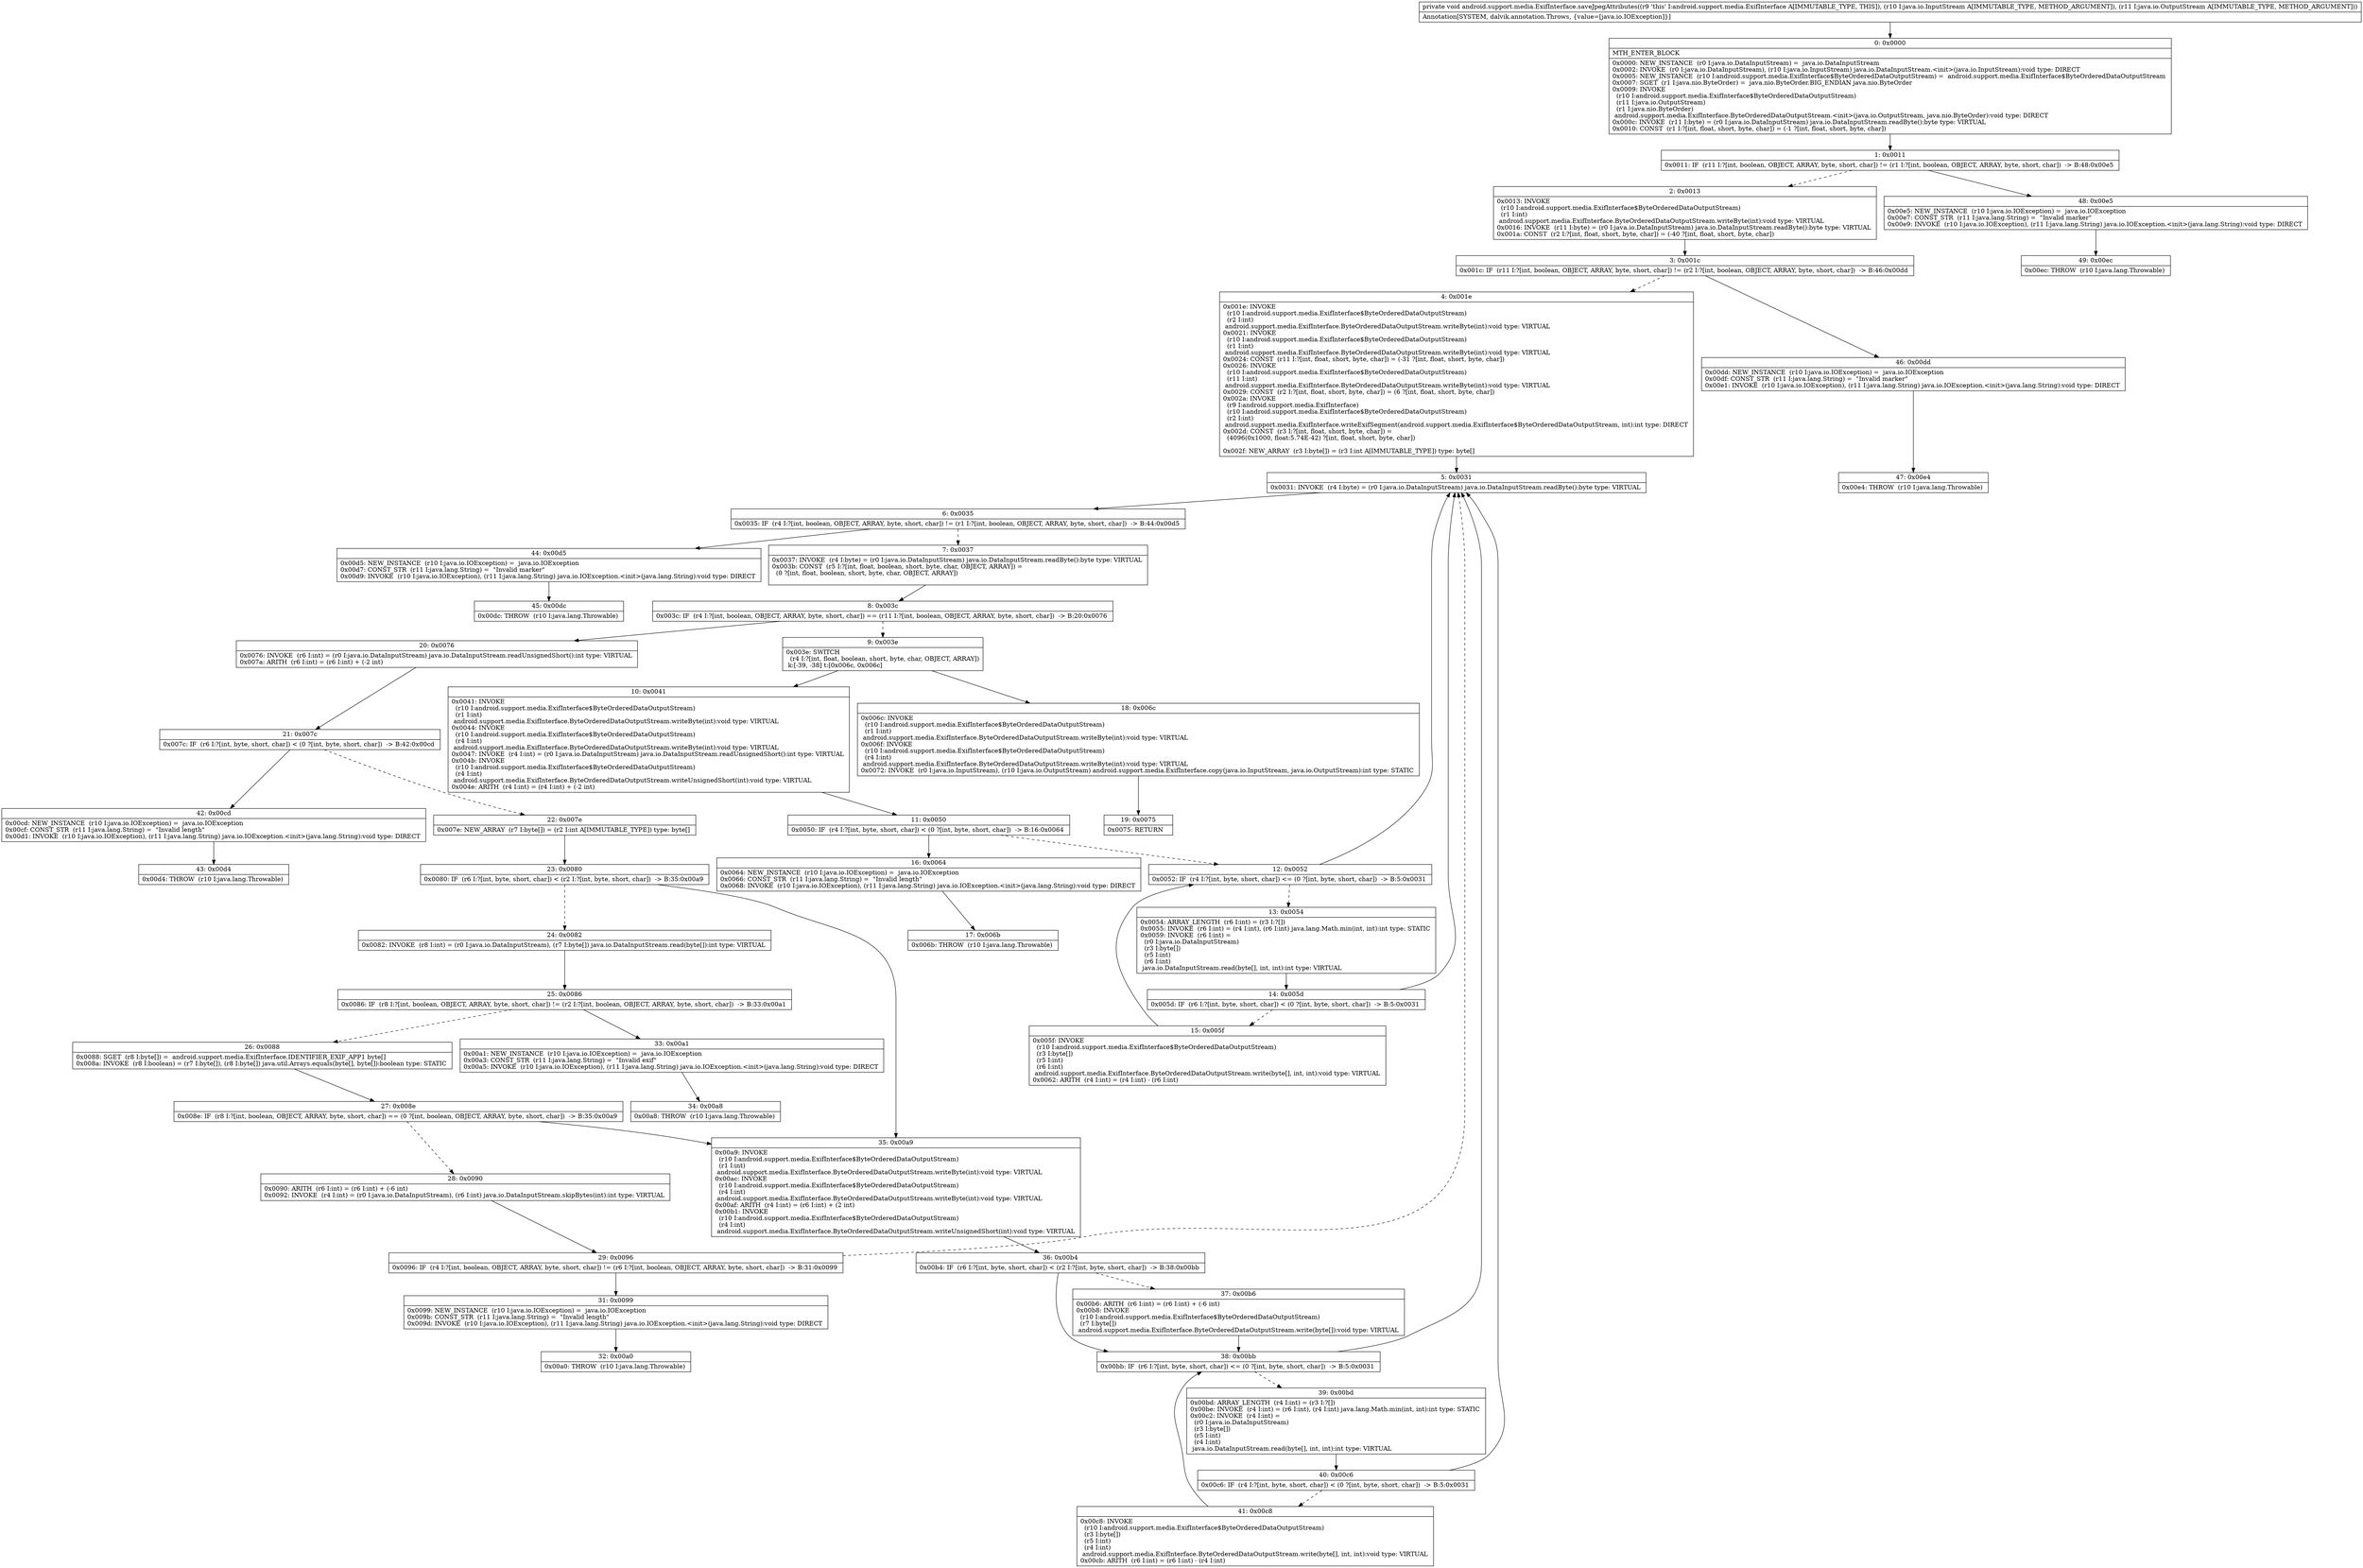 digraph "CFG forandroid.support.media.ExifInterface.saveJpegAttributes(Ljava\/io\/InputStream;Ljava\/io\/OutputStream;)V" {
Node_0 [shape=record,label="{0\:\ 0x0000|MTH_ENTER_BLOCK\l|0x0000: NEW_INSTANCE  (r0 I:java.io.DataInputStream) =  java.io.DataInputStream \l0x0002: INVOKE  (r0 I:java.io.DataInputStream), (r10 I:java.io.InputStream) java.io.DataInputStream.\<init\>(java.io.InputStream):void type: DIRECT \l0x0005: NEW_INSTANCE  (r10 I:android.support.media.ExifInterface$ByteOrderedDataOutputStream) =  android.support.media.ExifInterface$ByteOrderedDataOutputStream \l0x0007: SGET  (r1 I:java.nio.ByteOrder) =  java.nio.ByteOrder.BIG_ENDIAN java.nio.ByteOrder \l0x0009: INVOKE  \l  (r10 I:android.support.media.ExifInterface$ByteOrderedDataOutputStream)\l  (r11 I:java.io.OutputStream)\l  (r1 I:java.nio.ByteOrder)\l android.support.media.ExifInterface.ByteOrderedDataOutputStream.\<init\>(java.io.OutputStream, java.nio.ByteOrder):void type: DIRECT \l0x000c: INVOKE  (r11 I:byte) = (r0 I:java.io.DataInputStream) java.io.DataInputStream.readByte():byte type: VIRTUAL \l0x0010: CONST  (r1 I:?[int, float, short, byte, char]) = (\-1 ?[int, float, short, byte, char]) \l}"];
Node_1 [shape=record,label="{1\:\ 0x0011|0x0011: IF  (r11 I:?[int, boolean, OBJECT, ARRAY, byte, short, char]) != (r1 I:?[int, boolean, OBJECT, ARRAY, byte, short, char])  \-\> B:48:0x00e5 \l}"];
Node_2 [shape=record,label="{2\:\ 0x0013|0x0013: INVOKE  \l  (r10 I:android.support.media.ExifInterface$ByteOrderedDataOutputStream)\l  (r1 I:int)\l android.support.media.ExifInterface.ByteOrderedDataOutputStream.writeByte(int):void type: VIRTUAL \l0x0016: INVOKE  (r11 I:byte) = (r0 I:java.io.DataInputStream) java.io.DataInputStream.readByte():byte type: VIRTUAL \l0x001a: CONST  (r2 I:?[int, float, short, byte, char]) = (\-40 ?[int, float, short, byte, char]) \l}"];
Node_3 [shape=record,label="{3\:\ 0x001c|0x001c: IF  (r11 I:?[int, boolean, OBJECT, ARRAY, byte, short, char]) != (r2 I:?[int, boolean, OBJECT, ARRAY, byte, short, char])  \-\> B:46:0x00dd \l}"];
Node_4 [shape=record,label="{4\:\ 0x001e|0x001e: INVOKE  \l  (r10 I:android.support.media.ExifInterface$ByteOrderedDataOutputStream)\l  (r2 I:int)\l android.support.media.ExifInterface.ByteOrderedDataOutputStream.writeByte(int):void type: VIRTUAL \l0x0021: INVOKE  \l  (r10 I:android.support.media.ExifInterface$ByteOrderedDataOutputStream)\l  (r1 I:int)\l android.support.media.ExifInterface.ByteOrderedDataOutputStream.writeByte(int):void type: VIRTUAL \l0x0024: CONST  (r11 I:?[int, float, short, byte, char]) = (\-31 ?[int, float, short, byte, char]) \l0x0026: INVOKE  \l  (r10 I:android.support.media.ExifInterface$ByteOrderedDataOutputStream)\l  (r11 I:int)\l android.support.media.ExifInterface.ByteOrderedDataOutputStream.writeByte(int):void type: VIRTUAL \l0x0029: CONST  (r2 I:?[int, float, short, byte, char]) = (6 ?[int, float, short, byte, char]) \l0x002a: INVOKE  \l  (r9 I:android.support.media.ExifInterface)\l  (r10 I:android.support.media.ExifInterface$ByteOrderedDataOutputStream)\l  (r2 I:int)\l android.support.media.ExifInterface.writeExifSegment(android.support.media.ExifInterface$ByteOrderedDataOutputStream, int):int type: DIRECT \l0x002d: CONST  (r3 I:?[int, float, short, byte, char]) = \l  (4096(0x1000, float:5.74E\-42) ?[int, float, short, byte, char])\l \l0x002f: NEW_ARRAY  (r3 I:byte[]) = (r3 I:int A[IMMUTABLE_TYPE]) type: byte[] \l}"];
Node_5 [shape=record,label="{5\:\ 0x0031|0x0031: INVOKE  (r4 I:byte) = (r0 I:java.io.DataInputStream) java.io.DataInputStream.readByte():byte type: VIRTUAL \l}"];
Node_6 [shape=record,label="{6\:\ 0x0035|0x0035: IF  (r4 I:?[int, boolean, OBJECT, ARRAY, byte, short, char]) != (r1 I:?[int, boolean, OBJECT, ARRAY, byte, short, char])  \-\> B:44:0x00d5 \l}"];
Node_7 [shape=record,label="{7\:\ 0x0037|0x0037: INVOKE  (r4 I:byte) = (r0 I:java.io.DataInputStream) java.io.DataInputStream.readByte():byte type: VIRTUAL \l0x003b: CONST  (r5 I:?[int, float, boolean, short, byte, char, OBJECT, ARRAY]) = \l  (0 ?[int, float, boolean, short, byte, char, OBJECT, ARRAY])\l \l}"];
Node_8 [shape=record,label="{8\:\ 0x003c|0x003c: IF  (r4 I:?[int, boolean, OBJECT, ARRAY, byte, short, char]) == (r11 I:?[int, boolean, OBJECT, ARRAY, byte, short, char])  \-\> B:20:0x0076 \l}"];
Node_9 [shape=record,label="{9\:\ 0x003e|0x003e: SWITCH  \l  (r4 I:?[int, float, boolean, short, byte, char, OBJECT, ARRAY])\l k:[\-39, \-38] t:[0x006c, 0x006c] \l}"];
Node_10 [shape=record,label="{10\:\ 0x0041|0x0041: INVOKE  \l  (r10 I:android.support.media.ExifInterface$ByteOrderedDataOutputStream)\l  (r1 I:int)\l android.support.media.ExifInterface.ByteOrderedDataOutputStream.writeByte(int):void type: VIRTUAL \l0x0044: INVOKE  \l  (r10 I:android.support.media.ExifInterface$ByteOrderedDataOutputStream)\l  (r4 I:int)\l android.support.media.ExifInterface.ByteOrderedDataOutputStream.writeByte(int):void type: VIRTUAL \l0x0047: INVOKE  (r4 I:int) = (r0 I:java.io.DataInputStream) java.io.DataInputStream.readUnsignedShort():int type: VIRTUAL \l0x004b: INVOKE  \l  (r10 I:android.support.media.ExifInterface$ByteOrderedDataOutputStream)\l  (r4 I:int)\l android.support.media.ExifInterface.ByteOrderedDataOutputStream.writeUnsignedShort(int):void type: VIRTUAL \l0x004e: ARITH  (r4 I:int) = (r4 I:int) + (\-2 int) \l}"];
Node_11 [shape=record,label="{11\:\ 0x0050|0x0050: IF  (r4 I:?[int, byte, short, char]) \< (0 ?[int, byte, short, char])  \-\> B:16:0x0064 \l}"];
Node_12 [shape=record,label="{12\:\ 0x0052|0x0052: IF  (r4 I:?[int, byte, short, char]) \<= (0 ?[int, byte, short, char])  \-\> B:5:0x0031 \l}"];
Node_13 [shape=record,label="{13\:\ 0x0054|0x0054: ARRAY_LENGTH  (r6 I:int) = (r3 I:?[]) \l0x0055: INVOKE  (r6 I:int) = (r4 I:int), (r6 I:int) java.lang.Math.min(int, int):int type: STATIC \l0x0059: INVOKE  (r6 I:int) = \l  (r0 I:java.io.DataInputStream)\l  (r3 I:byte[])\l  (r5 I:int)\l  (r6 I:int)\l java.io.DataInputStream.read(byte[], int, int):int type: VIRTUAL \l}"];
Node_14 [shape=record,label="{14\:\ 0x005d|0x005d: IF  (r6 I:?[int, byte, short, char]) \< (0 ?[int, byte, short, char])  \-\> B:5:0x0031 \l}"];
Node_15 [shape=record,label="{15\:\ 0x005f|0x005f: INVOKE  \l  (r10 I:android.support.media.ExifInterface$ByteOrderedDataOutputStream)\l  (r3 I:byte[])\l  (r5 I:int)\l  (r6 I:int)\l android.support.media.ExifInterface.ByteOrderedDataOutputStream.write(byte[], int, int):void type: VIRTUAL \l0x0062: ARITH  (r4 I:int) = (r4 I:int) \- (r6 I:int) \l}"];
Node_16 [shape=record,label="{16\:\ 0x0064|0x0064: NEW_INSTANCE  (r10 I:java.io.IOException) =  java.io.IOException \l0x0066: CONST_STR  (r11 I:java.lang.String) =  \"Invalid length\" \l0x0068: INVOKE  (r10 I:java.io.IOException), (r11 I:java.lang.String) java.io.IOException.\<init\>(java.lang.String):void type: DIRECT \l}"];
Node_17 [shape=record,label="{17\:\ 0x006b|0x006b: THROW  (r10 I:java.lang.Throwable) \l}"];
Node_18 [shape=record,label="{18\:\ 0x006c|0x006c: INVOKE  \l  (r10 I:android.support.media.ExifInterface$ByteOrderedDataOutputStream)\l  (r1 I:int)\l android.support.media.ExifInterface.ByteOrderedDataOutputStream.writeByte(int):void type: VIRTUAL \l0x006f: INVOKE  \l  (r10 I:android.support.media.ExifInterface$ByteOrderedDataOutputStream)\l  (r4 I:int)\l android.support.media.ExifInterface.ByteOrderedDataOutputStream.writeByte(int):void type: VIRTUAL \l0x0072: INVOKE  (r0 I:java.io.InputStream), (r10 I:java.io.OutputStream) android.support.media.ExifInterface.copy(java.io.InputStream, java.io.OutputStream):int type: STATIC \l}"];
Node_19 [shape=record,label="{19\:\ 0x0075|0x0075: RETURN   \l}"];
Node_20 [shape=record,label="{20\:\ 0x0076|0x0076: INVOKE  (r6 I:int) = (r0 I:java.io.DataInputStream) java.io.DataInputStream.readUnsignedShort():int type: VIRTUAL \l0x007a: ARITH  (r6 I:int) = (r6 I:int) + (\-2 int) \l}"];
Node_21 [shape=record,label="{21\:\ 0x007c|0x007c: IF  (r6 I:?[int, byte, short, char]) \< (0 ?[int, byte, short, char])  \-\> B:42:0x00cd \l}"];
Node_22 [shape=record,label="{22\:\ 0x007e|0x007e: NEW_ARRAY  (r7 I:byte[]) = (r2 I:int A[IMMUTABLE_TYPE]) type: byte[] \l}"];
Node_23 [shape=record,label="{23\:\ 0x0080|0x0080: IF  (r6 I:?[int, byte, short, char]) \< (r2 I:?[int, byte, short, char])  \-\> B:35:0x00a9 \l}"];
Node_24 [shape=record,label="{24\:\ 0x0082|0x0082: INVOKE  (r8 I:int) = (r0 I:java.io.DataInputStream), (r7 I:byte[]) java.io.DataInputStream.read(byte[]):int type: VIRTUAL \l}"];
Node_25 [shape=record,label="{25\:\ 0x0086|0x0086: IF  (r8 I:?[int, boolean, OBJECT, ARRAY, byte, short, char]) != (r2 I:?[int, boolean, OBJECT, ARRAY, byte, short, char])  \-\> B:33:0x00a1 \l}"];
Node_26 [shape=record,label="{26\:\ 0x0088|0x0088: SGET  (r8 I:byte[]) =  android.support.media.ExifInterface.IDENTIFIER_EXIF_APP1 byte[] \l0x008a: INVOKE  (r8 I:boolean) = (r7 I:byte[]), (r8 I:byte[]) java.util.Arrays.equals(byte[], byte[]):boolean type: STATIC \l}"];
Node_27 [shape=record,label="{27\:\ 0x008e|0x008e: IF  (r8 I:?[int, boolean, OBJECT, ARRAY, byte, short, char]) == (0 ?[int, boolean, OBJECT, ARRAY, byte, short, char])  \-\> B:35:0x00a9 \l}"];
Node_28 [shape=record,label="{28\:\ 0x0090|0x0090: ARITH  (r6 I:int) = (r6 I:int) + (\-6 int) \l0x0092: INVOKE  (r4 I:int) = (r0 I:java.io.DataInputStream), (r6 I:int) java.io.DataInputStream.skipBytes(int):int type: VIRTUAL \l}"];
Node_29 [shape=record,label="{29\:\ 0x0096|0x0096: IF  (r4 I:?[int, boolean, OBJECT, ARRAY, byte, short, char]) != (r6 I:?[int, boolean, OBJECT, ARRAY, byte, short, char])  \-\> B:31:0x0099 \l}"];
Node_31 [shape=record,label="{31\:\ 0x0099|0x0099: NEW_INSTANCE  (r10 I:java.io.IOException) =  java.io.IOException \l0x009b: CONST_STR  (r11 I:java.lang.String) =  \"Invalid length\" \l0x009d: INVOKE  (r10 I:java.io.IOException), (r11 I:java.lang.String) java.io.IOException.\<init\>(java.lang.String):void type: DIRECT \l}"];
Node_32 [shape=record,label="{32\:\ 0x00a0|0x00a0: THROW  (r10 I:java.lang.Throwable) \l}"];
Node_33 [shape=record,label="{33\:\ 0x00a1|0x00a1: NEW_INSTANCE  (r10 I:java.io.IOException) =  java.io.IOException \l0x00a3: CONST_STR  (r11 I:java.lang.String) =  \"Invalid exif\" \l0x00a5: INVOKE  (r10 I:java.io.IOException), (r11 I:java.lang.String) java.io.IOException.\<init\>(java.lang.String):void type: DIRECT \l}"];
Node_34 [shape=record,label="{34\:\ 0x00a8|0x00a8: THROW  (r10 I:java.lang.Throwable) \l}"];
Node_35 [shape=record,label="{35\:\ 0x00a9|0x00a9: INVOKE  \l  (r10 I:android.support.media.ExifInterface$ByteOrderedDataOutputStream)\l  (r1 I:int)\l android.support.media.ExifInterface.ByteOrderedDataOutputStream.writeByte(int):void type: VIRTUAL \l0x00ac: INVOKE  \l  (r10 I:android.support.media.ExifInterface$ByteOrderedDataOutputStream)\l  (r4 I:int)\l android.support.media.ExifInterface.ByteOrderedDataOutputStream.writeByte(int):void type: VIRTUAL \l0x00af: ARITH  (r4 I:int) = (r6 I:int) + (2 int) \l0x00b1: INVOKE  \l  (r10 I:android.support.media.ExifInterface$ByteOrderedDataOutputStream)\l  (r4 I:int)\l android.support.media.ExifInterface.ByteOrderedDataOutputStream.writeUnsignedShort(int):void type: VIRTUAL \l}"];
Node_36 [shape=record,label="{36\:\ 0x00b4|0x00b4: IF  (r6 I:?[int, byte, short, char]) \< (r2 I:?[int, byte, short, char])  \-\> B:38:0x00bb \l}"];
Node_37 [shape=record,label="{37\:\ 0x00b6|0x00b6: ARITH  (r6 I:int) = (r6 I:int) + (\-6 int) \l0x00b8: INVOKE  \l  (r10 I:android.support.media.ExifInterface$ByteOrderedDataOutputStream)\l  (r7 I:byte[])\l android.support.media.ExifInterface.ByteOrderedDataOutputStream.write(byte[]):void type: VIRTUAL \l}"];
Node_38 [shape=record,label="{38\:\ 0x00bb|0x00bb: IF  (r6 I:?[int, byte, short, char]) \<= (0 ?[int, byte, short, char])  \-\> B:5:0x0031 \l}"];
Node_39 [shape=record,label="{39\:\ 0x00bd|0x00bd: ARRAY_LENGTH  (r4 I:int) = (r3 I:?[]) \l0x00be: INVOKE  (r4 I:int) = (r6 I:int), (r4 I:int) java.lang.Math.min(int, int):int type: STATIC \l0x00c2: INVOKE  (r4 I:int) = \l  (r0 I:java.io.DataInputStream)\l  (r3 I:byte[])\l  (r5 I:int)\l  (r4 I:int)\l java.io.DataInputStream.read(byte[], int, int):int type: VIRTUAL \l}"];
Node_40 [shape=record,label="{40\:\ 0x00c6|0x00c6: IF  (r4 I:?[int, byte, short, char]) \< (0 ?[int, byte, short, char])  \-\> B:5:0x0031 \l}"];
Node_41 [shape=record,label="{41\:\ 0x00c8|0x00c8: INVOKE  \l  (r10 I:android.support.media.ExifInterface$ByteOrderedDataOutputStream)\l  (r3 I:byte[])\l  (r5 I:int)\l  (r4 I:int)\l android.support.media.ExifInterface.ByteOrderedDataOutputStream.write(byte[], int, int):void type: VIRTUAL \l0x00cb: ARITH  (r6 I:int) = (r6 I:int) \- (r4 I:int) \l}"];
Node_42 [shape=record,label="{42\:\ 0x00cd|0x00cd: NEW_INSTANCE  (r10 I:java.io.IOException) =  java.io.IOException \l0x00cf: CONST_STR  (r11 I:java.lang.String) =  \"Invalid length\" \l0x00d1: INVOKE  (r10 I:java.io.IOException), (r11 I:java.lang.String) java.io.IOException.\<init\>(java.lang.String):void type: DIRECT \l}"];
Node_43 [shape=record,label="{43\:\ 0x00d4|0x00d4: THROW  (r10 I:java.lang.Throwable) \l}"];
Node_44 [shape=record,label="{44\:\ 0x00d5|0x00d5: NEW_INSTANCE  (r10 I:java.io.IOException) =  java.io.IOException \l0x00d7: CONST_STR  (r11 I:java.lang.String) =  \"Invalid marker\" \l0x00d9: INVOKE  (r10 I:java.io.IOException), (r11 I:java.lang.String) java.io.IOException.\<init\>(java.lang.String):void type: DIRECT \l}"];
Node_45 [shape=record,label="{45\:\ 0x00dc|0x00dc: THROW  (r10 I:java.lang.Throwable) \l}"];
Node_46 [shape=record,label="{46\:\ 0x00dd|0x00dd: NEW_INSTANCE  (r10 I:java.io.IOException) =  java.io.IOException \l0x00df: CONST_STR  (r11 I:java.lang.String) =  \"Invalid marker\" \l0x00e1: INVOKE  (r10 I:java.io.IOException), (r11 I:java.lang.String) java.io.IOException.\<init\>(java.lang.String):void type: DIRECT \l}"];
Node_47 [shape=record,label="{47\:\ 0x00e4|0x00e4: THROW  (r10 I:java.lang.Throwable) \l}"];
Node_48 [shape=record,label="{48\:\ 0x00e5|0x00e5: NEW_INSTANCE  (r10 I:java.io.IOException) =  java.io.IOException \l0x00e7: CONST_STR  (r11 I:java.lang.String) =  \"Invalid marker\" \l0x00e9: INVOKE  (r10 I:java.io.IOException), (r11 I:java.lang.String) java.io.IOException.\<init\>(java.lang.String):void type: DIRECT \l}"];
Node_49 [shape=record,label="{49\:\ 0x00ec|0x00ec: THROW  (r10 I:java.lang.Throwable) \l}"];
MethodNode[shape=record,label="{private void android.support.media.ExifInterface.saveJpegAttributes((r9 'this' I:android.support.media.ExifInterface A[IMMUTABLE_TYPE, THIS]), (r10 I:java.io.InputStream A[IMMUTABLE_TYPE, METHOD_ARGUMENT]), (r11 I:java.io.OutputStream A[IMMUTABLE_TYPE, METHOD_ARGUMENT]))  | Annotation[SYSTEM, dalvik.annotation.Throws, \{value=[java.io.IOException]\}]\l}"];
MethodNode -> Node_0;
Node_0 -> Node_1;
Node_1 -> Node_2[style=dashed];
Node_1 -> Node_48;
Node_2 -> Node_3;
Node_3 -> Node_4[style=dashed];
Node_3 -> Node_46;
Node_4 -> Node_5;
Node_5 -> Node_6;
Node_6 -> Node_7[style=dashed];
Node_6 -> Node_44;
Node_7 -> Node_8;
Node_8 -> Node_9[style=dashed];
Node_8 -> Node_20;
Node_9 -> Node_10;
Node_9 -> Node_18;
Node_10 -> Node_11;
Node_11 -> Node_12[style=dashed];
Node_11 -> Node_16;
Node_12 -> Node_5;
Node_12 -> Node_13[style=dashed];
Node_13 -> Node_14;
Node_14 -> Node_5;
Node_14 -> Node_15[style=dashed];
Node_15 -> Node_12;
Node_16 -> Node_17;
Node_18 -> Node_19;
Node_20 -> Node_21;
Node_21 -> Node_22[style=dashed];
Node_21 -> Node_42;
Node_22 -> Node_23;
Node_23 -> Node_24[style=dashed];
Node_23 -> Node_35;
Node_24 -> Node_25;
Node_25 -> Node_26[style=dashed];
Node_25 -> Node_33;
Node_26 -> Node_27;
Node_27 -> Node_28[style=dashed];
Node_27 -> Node_35;
Node_28 -> Node_29;
Node_29 -> Node_31;
Node_29 -> Node_5[style=dashed];
Node_31 -> Node_32;
Node_33 -> Node_34;
Node_35 -> Node_36;
Node_36 -> Node_37[style=dashed];
Node_36 -> Node_38;
Node_37 -> Node_38;
Node_38 -> Node_5;
Node_38 -> Node_39[style=dashed];
Node_39 -> Node_40;
Node_40 -> Node_5;
Node_40 -> Node_41[style=dashed];
Node_41 -> Node_38;
Node_42 -> Node_43;
Node_44 -> Node_45;
Node_46 -> Node_47;
Node_48 -> Node_49;
}

